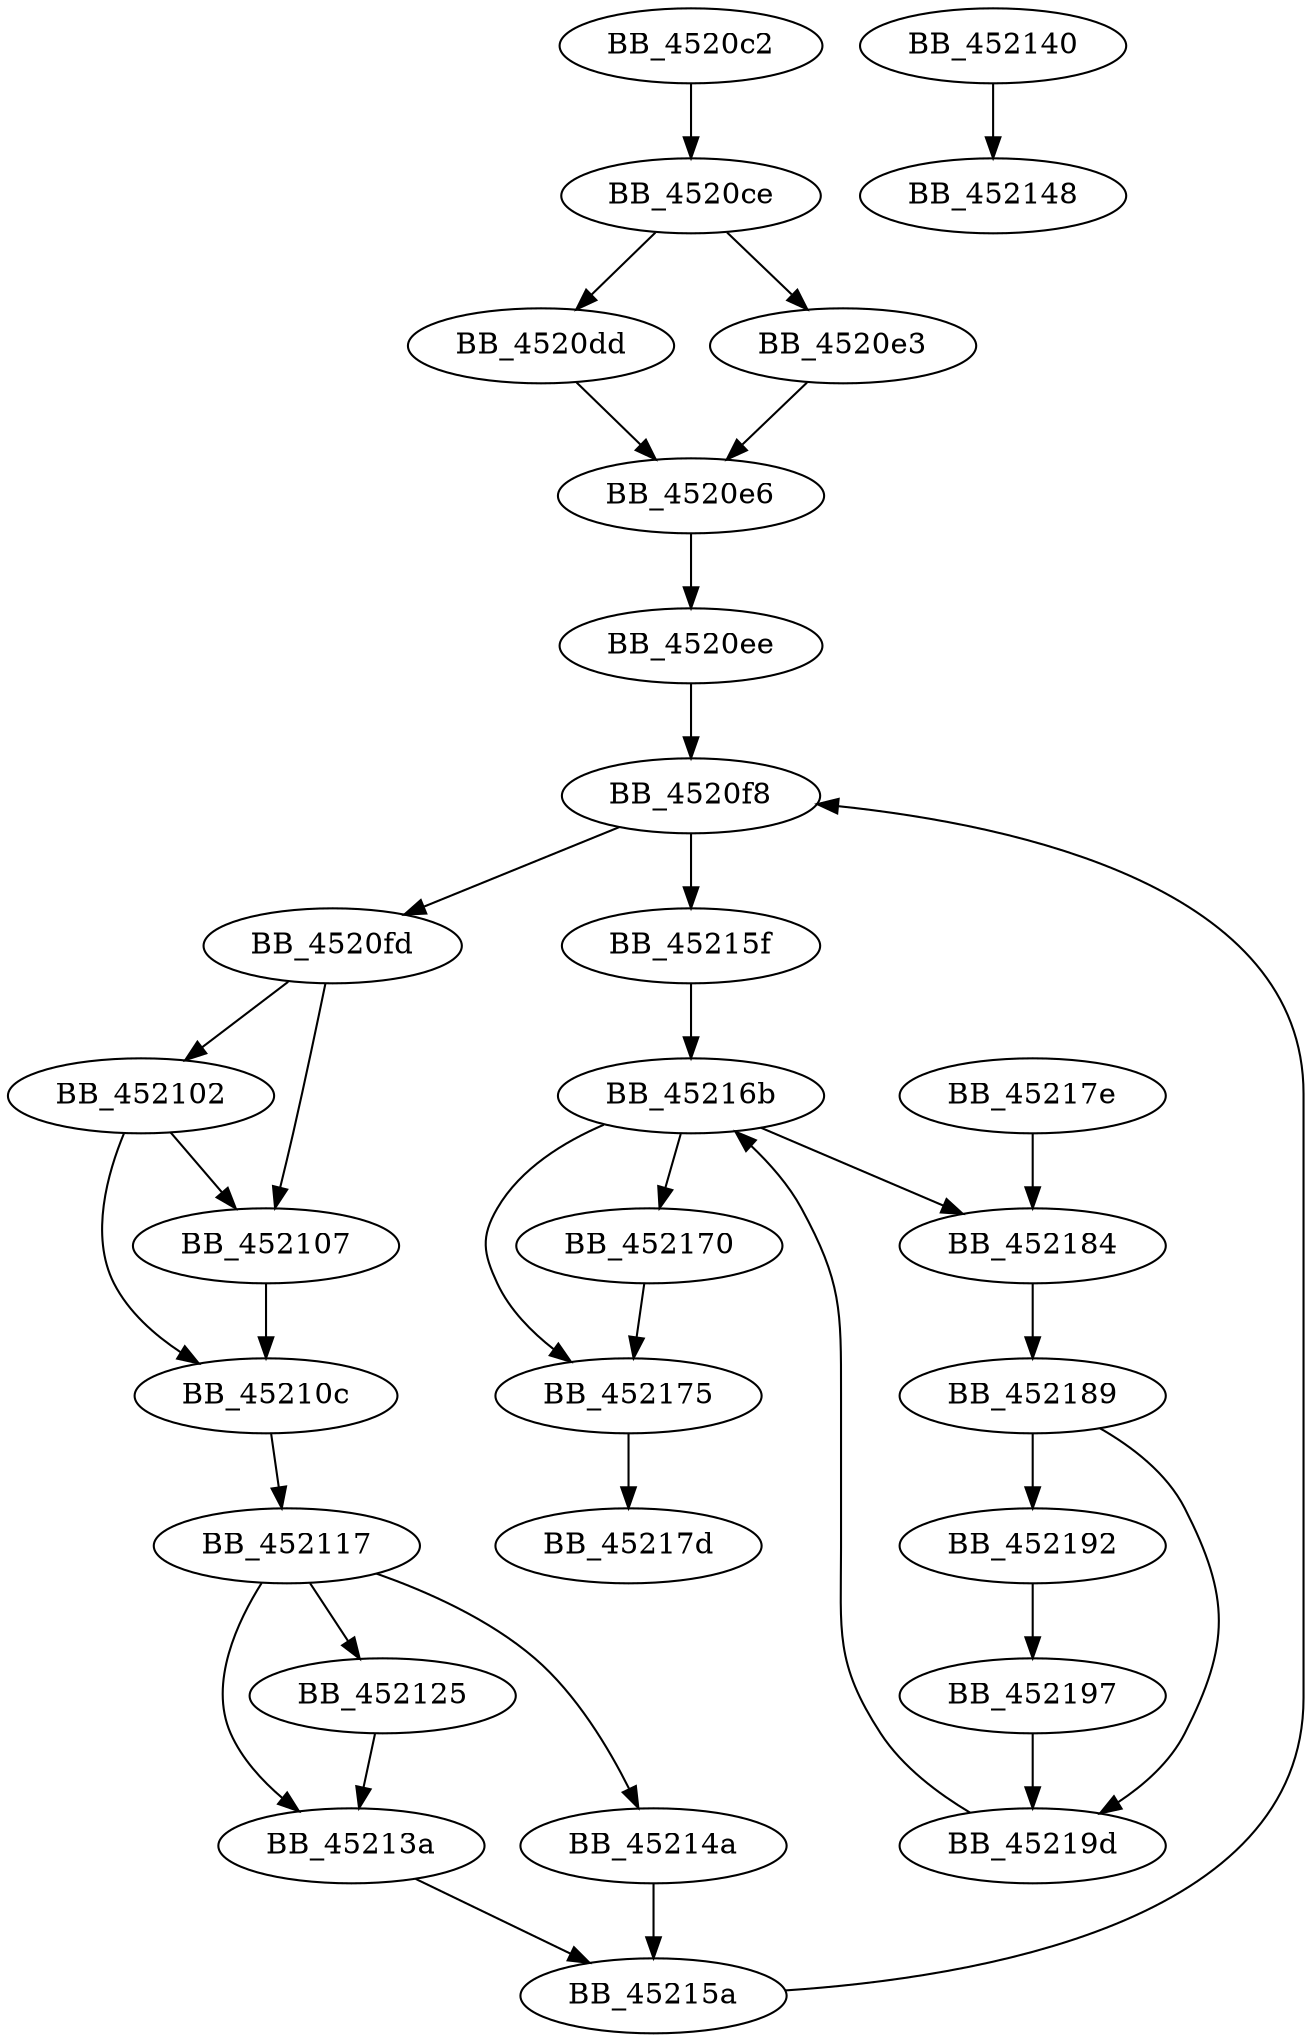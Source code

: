 DiGraph sub_4520C2{
BB_4520c2->BB_4520ce
BB_4520ce->BB_4520dd
BB_4520ce->BB_4520e3
BB_4520dd->BB_4520e6
BB_4520e3->BB_4520e6
BB_4520e6->BB_4520ee
BB_4520ee->BB_4520f8
BB_4520f8->BB_4520fd
BB_4520f8->BB_45215f
BB_4520fd->BB_452102
BB_4520fd->BB_452107
BB_452102->BB_452107
BB_452102->BB_45210c
BB_452107->BB_45210c
BB_45210c->BB_452117
BB_452117->BB_452125
BB_452117->BB_45213a
BB_452117->BB_45214a
BB_452125->BB_45213a
BB_45213a->BB_45215a
BB_452140->BB_452148
BB_45214a->BB_45215a
BB_45215a->BB_4520f8
BB_45215f->BB_45216b
BB_45216b->BB_452170
BB_45216b->BB_452175
BB_45216b->BB_452184
BB_452170->BB_452175
BB_452175->BB_45217d
BB_45217e->BB_452184
BB_452184->BB_452189
BB_452189->BB_452192
BB_452189->BB_45219d
BB_452192->BB_452197
BB_452197->BB_45219d
BB_45219d->BB_45216b
}
